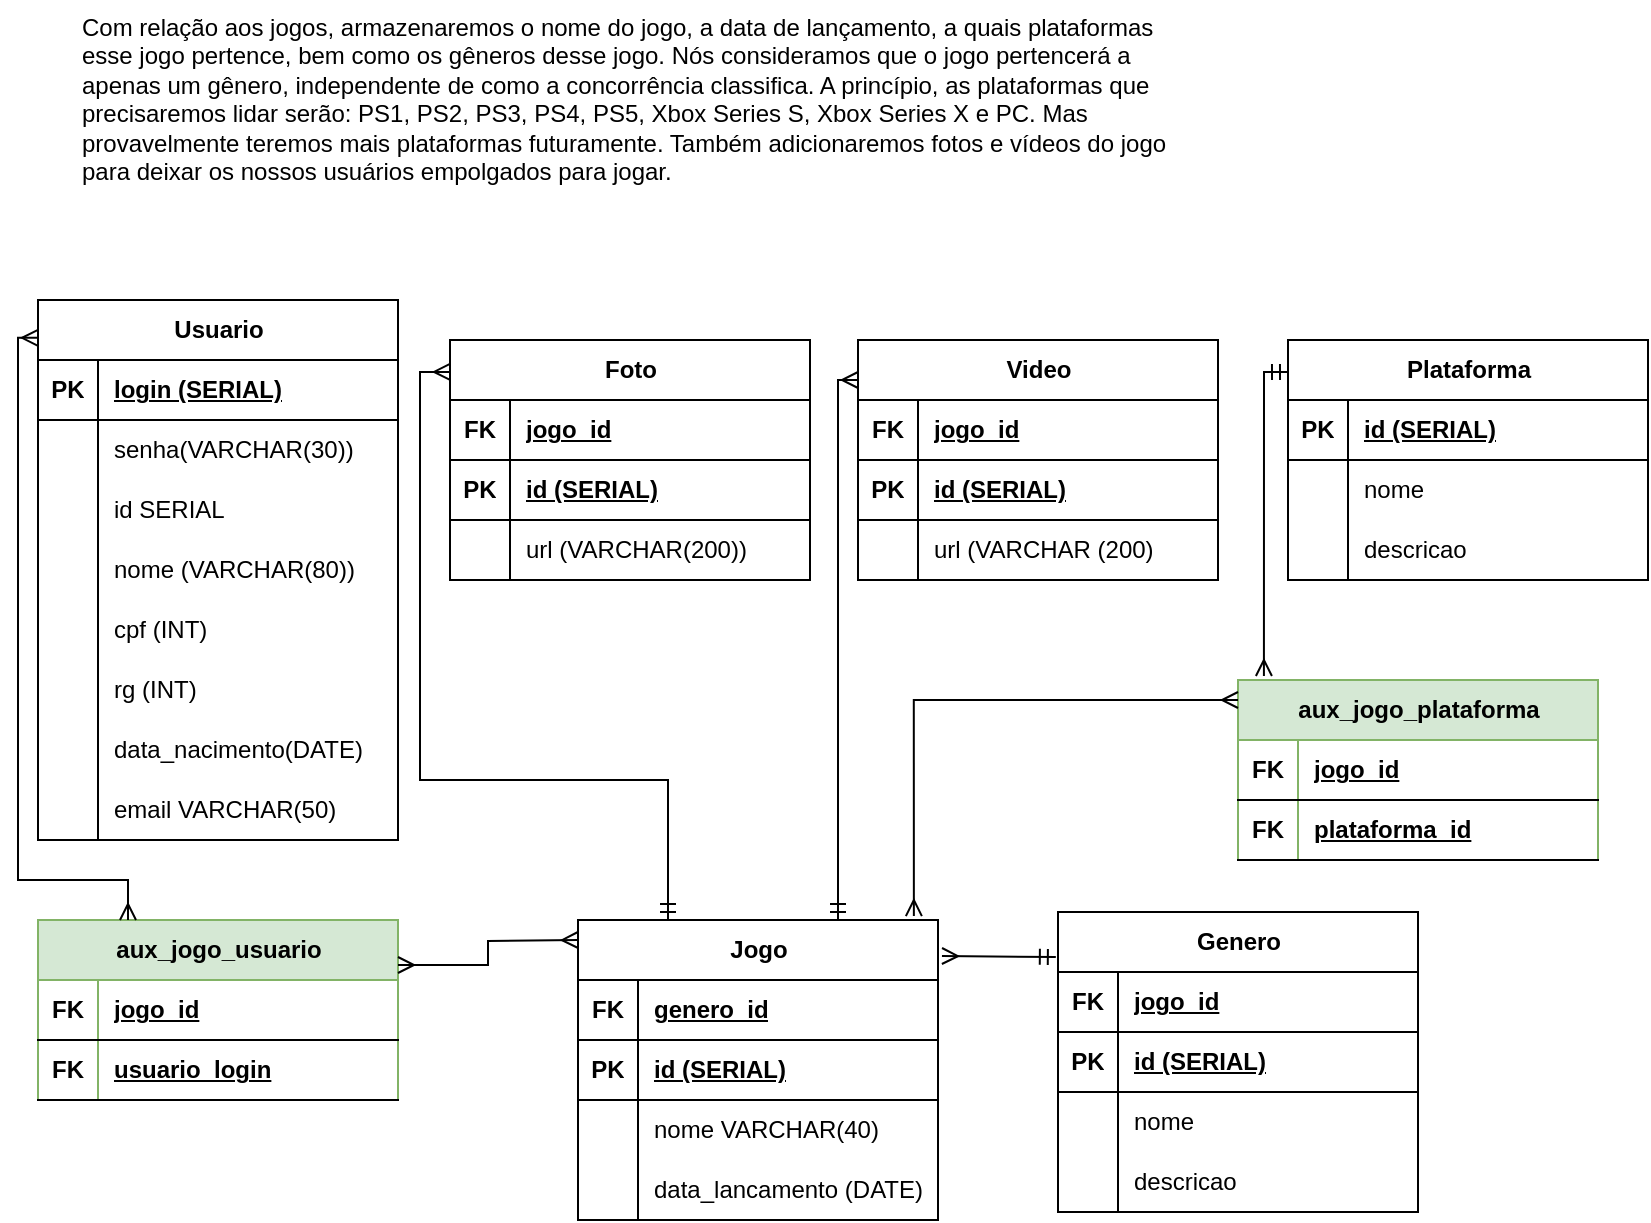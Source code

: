 <mxfile version="21.3.7" type="github">
  <diagram name="Página-1" id="5CUUD3opjcCO9jv2PS6_">
    <mxGraphModel dx="880" dy="492" grid="1" gridSize="10" guides="1" tooltips="1" connect="1" arrows="1" fold="1" page="1" pageScale="1" pageWidth="827" pageHeight="1169" math="0" shadow="0">
      <root>
        <mxCell id="0" />
        <mxCell id="1" parent="0" />
        <mxCell id="QTWqeJgQUA_3JUvdfC61-2" value="Usuario" style="shape=table;startSize=30;container=1;collapsible=1;childLayout=tableLayout;fixedRows=1;rowLines=0;fontStyle=1;align=center;resizeLast=1;html=1;strokeColor=default;fontFamily=Helvetica;fontSize=12;fontColor=default;fillColor=default;movable=1;resizable=1;rotatable=1;deletable=1;editable=1;locked=0;connectable=1;" vertex="1" parent="1">
          <mxGeometry x="20" y="150" width="180" height="270" as="geometry" />
        </mxCell>
        <mxCell id="QTWqeJgQUA_3JUvdfC61-3" value="" style="shape=tableRow;horizontal=0;startSize=0;swimlaneHead=0;swimlaneBody=0;fillColor=none;collapsible=0;dropTarget=0;points=[[0,0.5],[1,0.5]];portConstraint=eastwest;top=0;left=0;right=0;bottom=1;strokeColor=default;fontFamily=Helvetica;fontSize=12;fontColor=default;html=1;movable=1;resizable=1;rotatable=1;deletable=1;editable=1;locked=0;connectable=1;" vertex="1" parent="QTWqeJgQUA_3JUvdfC61-2">
          <mxGeometry y="30" width="180" height="30" as="geometry" />
        </mxCell>
        <mxCell id="QTWqeJgQUA_3JUvdfC61-4" value="PK" style="shape=partialRectangle;connectable=1;fillColor=none;top=0;left=0;bottom=0;right=0;fontStyle=1;overflow=hidden;whiteSpace=wrap;html=1;strokeColor=default;fontFamily=Helvetica;fontSize=12;fontColor=default;startSize=30;movable=1;resizable=1;rotatable=1;deletable=1;editable=1;locked=0;" vertex="1" parent="QTWqeJgQUA_3JUvdfC61-3">
          <mxGeometry width="30" height="30" as="geometry">
            <mxRectangle width="30" height="30" as="alternateBounds" />
          </mxGeometry>
        </mxCell>
        <mxCell id="QTWqeJgQUA_3JUvdfC61-5" value="login (SERIAL)" style="shape=partialRectangle;connectable=1;fillColor=none;top=0;left=0;bottom=0;right=0;align=left;spacingLeft=6;fontStyle=5;overflow=hidden;whiteSpace=wrap;html=1;strokeColor=default;fontFamily=Helvetica;fontSize=12;fontColor=default;startSize=30;movable=1;resizable=1;rotatable=1;deletable=1;editable=1;locked=0;" vertex="1" parent="QTWqeJgQUA_3JUvdfC61-3">
          <mxGeometry x="30" width="150" height="30" as="geometry">
            <mxRectangle width="150" height="30" as="alternateBounds" />
          </mxGeometry>
        </mxCell>
        <mxCell id="QTWqeJgQUA_3JUvdfC61-6" value="" style="shape=tableRow;horizontal=0;startSize=0;swimlaneHead=0;swimlaneBody=0;fillColor=none;collapsible=0;dropTarget=0;points=[[0,0.5],[1,0.5]];portConstraint=eastwest;top=0;left=0;right=0;bottom=0;strokeColor=default;fontFamily=Helvetica;fontSize=12;fontColor=default;html=1;movable=1;resizable=1;rotatable=1;deletable=1;editable=1;locked=0;connectable=1;" vertex="1" parent="QTWqeJgQUA_3JUvdfC61-2">
          <mxGeometry y="60" width="180" height="30" as="geometry" />
        </mxCell>
        <mxCell id="QTWqeJgQUA_3JUvdfC61-7" value="" style="shape=partialRectangle;connectable=1;fillColor=none;top=0;left=0;bottom=0;right=0;editable=1;overflow=hidden;whiteSpace=wrap;html=1;strokeColor=default;fontFamily=Helvetica;fontSize=12;fontColor=default;startSize=30;movable=1;resizable=1;rotatable=1;deletable=1;locked=0;" vertex="1" parent="QTWqeJgQUA_3JUvdfC61-6">
          <mxGeometry width="30" height="30" as="geometry">
            <mxRectangle width="30" height="30" as="alternateBounds" />
          </mxGeometry>
        </mxCell>
        <mxCell id="QTWqeJgQUA_3JUvdfC61-8" value="senha(VARCHAR(30))" style="shape=partialRectangle;connectable=1;fillColor=none;top=0;left=0;bottom=0;right=0;align=left;spacingLeft=6;overflow=hidden;whiteSpace=wrap;html=1;strokeColor=default;fontFamily=Helvetica;fontSize=12;fontColor=default;startSize=30;movable=1;resizable=1;rotatable=1;deletable=1;editable=1;locked=0;" vertex="1" parent="QTWqeJgQUA_3JUvdfC61-6">
          <mxGeometry x="30" width="150" height="30" as="geometry">
            <mxRectangle width="150" height="30" as="alternateBounds" />
          </mxGeometry>
        </mxCell>
        <mxCell id="QTWqeJgQUA_3JUvdfC61-125" style="shape=tableRow;horizontal=0;startSize=0;swimlaneHead=0;swimlaneBody=0;fillColor=none;collapsible=0;dropTarget=0;points=[[0,0.5],[1,0.5]];portConstraint=eastwest;top=0;left=0;right=0;bottom=0;strokeColor=default;fontFamily=Helvetica;fontSize=12;fontColor=default;html=1;movable=1;resizable=1;rotatable=1;deletable=1;editable=1;locked=0;connectable=1;" vertex="1" parent="QTWqeJgQUA_3JUvdfC61-2">
          <mxGeometry y="90" width="180" height="30" as="geometry" />
        </mxCell>
        <mxCell id="QTWqeJgQUA_3JUvdfC61-126" style="shape=partialRectangle;connectable=1;fillColor=none;top=0;left=0;bottom=0;right=0;editable=1;overflow=hidden;whiteSpace=wrap;html=1;strokeColor=default;fontFamily=Helvetica;fontSize=12;fontColor=default;startSize=30;movable=1;resizable=1;rotatable=1;deletable=1;locked=0;" vertex="1" parent="QTWqeJgQUA_3JUvdfC61-125">
          <mxGeometry width="30" height="30" as="geometry">
            <mxRectangle width="30" height="30" as="alternateBounds" />
          </mxGeometry>
        </mxCell>
        <mxCell id="QTWqeJgQUA_3JUvdfC61-127" value="id SERIAL" style="shape=partialRectangle;connectable=1;fillColor=none;top=0;left=0;bottom=0;right=0;align=left;spacingLeft=6;overflow=hidden;whiteSpace=wrap;html=1;strokeColor=default;fontFamily=Helvetica;fontSize=12;fontColor=default;startSize=30;movable=1;resizable=1;rotatable=1;deletable=1;editable=1;locked=0;" vertex="1" parent="QTWqeJgQUA_3JUvdfC61-125">
          <mxGeometry x="30" width="150" height="30" as="geometry">
            <mxRectangle width="150" height="30" as="alternateBounds" />
          </mxGeometry>
        </mxCell>
        <mxCell id="QTWqeJgQUA_3JUvdfC61-9" value="" style="shape=tableRow;horizontal=0;startSize=0;swimlaneHead=0;swimlaneBody=0;fillColor=none;collapsible=0;dropTarget=0;points=[[0,0.5],[1,0.5]];portConstraint=eastwest;top=0;left=0;right=0;bottom=0;strokeColor=default;fontFamily=Helvetica;fontSize=12;fontColor=default;html=1;movable=1;resizable=1;rotatable=1;deletable=1;editable=1;locked=0;connectable=1;" vertex="1" parent="QTWqeJgQUA_3JUvdfC61-2">
          <mxGeometry y="120" width="180" height="30" as="geometry" />
        </mxCell>
        <mxCell id="QTWqeJgQUA_3JUvdfC61-10" value="" style="shape=partialRectangle;connectable=1;fillColor=none;top=0;left=0;bottom=0;right=0;editable=1;overflow=hidden;whiteSpace=wrap;html=1;strokeColor=default;fontFamily=Helvetica;fontSize=12;fontColor=default;startSize=30;movable=1;resizable=1;rotatable=1;deletable=1;locked=0;" vertex="1" parent="QTWqeJgQUA_3JUvdfC61-9">
          <mxGeometry width="30" height="30" as="geometry">
            <mxRectangle width="30" height="30" as="alternateBounds" />
          </mxGeometry>
        </mxCell>
        <mxCell id="QTWqeJgQUA_3JUvdfC61-11" value="nome (VARCHAR(80))" style="shape=partialRectangle;connectable=1;fillColor=none;top=0;left=0;bottom=0;right=0;align=left;spacingLeft=6;overflow=hidden;whiteSpace=wrap;html=1;strokeColor=default;fontFamily=Helvetica;fontSize=12;fontColor=default;startSize=30;movable=1;resizable=1;rotatable=1;deletable=1;editable=1;locked=0;" vertex="1" parent="QTWqeJgQUA_3JUvdfC61-9">
          <mxGeometry x="30" width="150" height="30" as="geometry">
            <mxRectangle width="150" height="30" as="alternateBounds" />
          </mxGeometry>
        </mxCell>
        <mxCell id="QTWqeJgQUA_3JUvdfC61-12" value="" style="shape=tableRow;horizontal=0;startSize=0;swimlaneHead=0;swimlaneBody=0;fillColor=none;collapsible=0;dropTarget=0;points=[[0,0.5],[1,0.5]];portConstraint=eastwest;top=0;left=0;right=0;bottom=0;strokeColor=default;fontFamily=Helvetica;fontSize=12;fontColor=default;html=1;movable=1;resizable=1;rotatable=1;deletable=1;editable=1;locked=0;connectable=1;" vertex="1" parent="QTWqeJgQUA_3JUvdfC61-2">
          <mxGeometry y="150" width="180" height="30" as="geometry" />
        </mxCell>
        <mxCell id="QTWqeJgQUA_3JUvdfC61-13" value="" style="shape=partialRectangle;connectable=1;fillColor=none;top=0;left=0;bottom=0;right=0;editable=1;overflow=hidden;whiteSpace=wrap;html=1;strokeColor=default;fontFamily=Helvetica;fontSize=12;fontColor=default;startSize=30;movable=1;resizable=1;rotatable=1;deletable=1;locked=0;" vertex="1" parent="QTWqeJgQUA_3JUvdfC61-12">
          <mxGeometry width="30" height="30" as="geometry">
            <mxRectangle width="30" height="30" as="alternateBounds" />
          </mxGeometry>
        </mxCell>
        <mxCell id="QTWqeJgQUA_3JUvdfC61-14" value="cpf (INT)" style="shape=partialRectangle;connectable=1;fillColor=none;top=0;left=0;bottom=0;right=0;align=left;spacingLeft=6;overflow=hidden;whiteSpace=wrap;html=1;strokeColor=default;fontFamily=Helvetica;fontSize=12;fontColor=default;startSize=30;movable=1;resizable=1;rotatable=1;deletable=1;editable=1;locked=0;" vertex="1" parent="QTWqeJgQUA_3JUvdfC61-12">
          <mxGeometry x="30" width="150" height="30" as="geometry">
            <mxRectangle width="150" height="30" as="alternateBounds" />
          </mxGeometry>
        </mxCell>
        <mxCell id="QTWqeJgQUA_3JUvdfC61-15" style="shape=tableRow;horizontal=0;startSize=0;swimlaneHead=0;swimlaneBody=0;fillColor=none;collapsible=0;dropTarget=0;points=[[0,0.5],[1,0.5]];portConstraint=eastwest;top=0;left=0;right=0;bottom=0;strokeColor=default;fontFamily=Helvetica;fontSize=12;fontColor=default;html=1;movable=1;resizable=1;rotatable=1;deletable=1;editable=1;locked=0;connectable=1;" vertex="1" parent="QTWqeJgQUA_3JUvdfC61-2">
          <mxGeometry y="180" width="180" height="30" as="geometry" />
        </mxCell>
        <mxCell id="QTWqeJgQUA_3JUvdfC61-16" style="shape=partialRectangle;connectable=1;fillColor=none;top=0;left=0;bottom=0;right=0;editable=1;overflow=hidden;whiteSpace=wrap;html=1;strokeColor=default;fontFamily=Helvetica;fontSize=12;fontColor=default;startSize=30;movable=1;resizable=1;rotatable=1;deletable=1;locked=0;" vertex="1" parent="QTWqeJgQUA_3JUvdfC61-15">
          <mxGeometry width="30" height="30" as="geometry">
            <mxRectangle width="30" height="30" as="alternateBounds" />
          </mxGeometry>
        </mxCell>
        <mxCell id="QTWqeJgQUA_3JUvdfC61-17" value="rg (INT)" style="shape=partialRectangle;connectable=1;fillColor=none;top=0;left=0;bottom=0;right=0;align=left;spacingLeft=6;overflow=hidden;whiteSpace=wrap;html=1;strokeColor=default;fontFamily=Helvetica;fontSize=12;fontColor=default;startSize=30;movable=1;resizable=1;rotatable=1;deletable=1;editable=1;locked=0;" vertex="1" parent="QTWqeJgQUA_3JUvdfC61-15">
          <mxGeometry x="30" width="150" height="30" as="geometry">
            <mxRectangle width="150" height="30" as="alternateBounds" />
          </mxGeometry>
        </mxCell>
        <mxCell id="QTWqeJgQUA_3JUvdfC61-19" style="shape=tableRow;horizontal=0;startSize=0;swimlaneHead=0;swimlaneBody=0;fillColor=none;collapsible=0;dropTarget=0;points=[[0,0.5],[1,0.5]];portConstraint=eastwest;top=0;left=0;right=0;bottom=0;strokeColor=default;fontFamily=Helvetica;fontSize=12;fontColor=default;html=1;movable=1;resizable=1;rotatable=1;deletable=1;editable=1;locked=0;connectable=1;" vertex="1" parent="QTWqeJgQUA_3JUvdfC61-2">
          <mxGeometry y="210" width="180" height="30" as="geometry" />
        </mxCell>
        <mxCell id="QTWqeJgQUA_3JUvdfC61-20" style="shape=partialRectangle;connectable=1;fillColor=none;top=0;left=0;bottom=0;right=0;editable=1;overflow=hidden;whiteSpace=wrap;html=1;strokeColor=default;fontFamily=Helvetica;fontSize=12;fontColor=default;startSize=30;movable=1;resizable=1;rotatable=1;deletable=1;locked=0;" vertex="1" parent="QTWqeJgQUA_3JUvdfC61-19">
          <mxGeometry width="30" height="30" as="geometry">
            <mxRectangle width="30" height="30" as="alternateBounds" />
          </mxGeometry>
        </mxCell>
        <mxCell id="QTWqeJgQUA_3JUvdfC61-21" value="data_nacimento(DATE)" style="shape=partialRectangle;connectable=1;fillColor=none;top=0;left=0;bottom=0;right=0;align=left;spacingLeft=6;overflow=hidden;whiteSpace=wrap;html=1;strokeColor=default;fontFamily=Helvetica;fontSize=12;fontColor=default;startSize=30;movable=1;resizable=1;rotatable=1;deletable=1;editable=1;locked=0;" vertex="1" parent="QTWqeJgQUA_3JUvdfC61-19">
          <mxGeometry x="30" width="150" height="30" as="geometry">
            <mxRectangle width="150" height="30" as="alternateBounds" />
          </mxGeometry>
        </mxCell>
        <mxCell id="QTWqeJgQUA_3JUvdfC61-128" style="shape=tableRow;horizontal=0;startSize=0;swimlaneHead=0;swimlaneBody=0;fillColor=none;collapsible=0;dropTarget=0;points=[[0,0.5],[1,0.5]];portConstraint=eastwest;top=0;left=0;right=0;bottom=0;strokeColor=default;fontFamily=Helvetica;fontSize=12;fontColor=default;html=1;movable=1;resizable=1;rotatable=1;deletable=1;editable=1;locked=0;connectable=1;" vertex="1" parent="QTWqeJgQUA_3JUvdfC61-2">
          <mxGeometry y="240" width="180" height="30" as="geometry" />
        </mxCell>
        <mxCell id="QTWqeJgQUA_3JUvdfC61-129" style="shape=partialRectangle;connectable=1;fillColor=none;top=0;left=0;bottom=0;right=0;editable=1;overflow=hidden;whiteSpace=wrap;html=1;strokeColor=default;fontFamily=Helvetica;fontSize=12;fontColor=default;startSize=30;movable=1;resizable=1;rotatable=1;deletable=1;locked=0;" vertex="1" parent="QTWqeJgQUA_3JUvdfC61-128">
          <mxGeometry width="30" height="30" as="geometry">
            <mxRectangle width="30" height="30" as="alternateBounds" />
          </mxGeometry>
        </mxCell>
        <mxCell id="QTWqeJgQUA_3JUvdfC61-130" value="email VARCHAR(50)" style="shape=partialRectangle;connectable=1;fillColor=none;top=0;left=0;bottom=0;right=0;align=left;spacingLeft=6;overflow=hidden;whiteSpace=wrap;html=1;strokeColor=default;fontFamily=Helvetica;fontSize=12;fontColor=default;startSize=30;movable=1;resizable=1;rotatable=1;deletable=1;editable=1;locked=0;" vertex="1" parent="QTWqeJgQUA_3JUvdfC61-128">
          <mxGeometry x="30" width="150" height="30" as="geometry">
            <mxRectangle width="150" height="30" as="alternateBounds" />
          </mxGeometry>
        </mxCell>
        <mxCell id="QTWqeJgQUA_3JUvdfC61-22" value="Com relação aos jogos, armazenaremos o nome do jogo, a data de lançamento, a quais plataformas esse jogo pertence, bem como os gêneros desse jogo. Nós consideramos que o jogo pertencerá a apenas um gênero, independente de como a concorrência classifica.&amp;#xa;&amp;#xa;A princípio, as plataformas que precisaremos lidar serão: PS1, PS2, PS3, PS4, PS5, Xbox Series S, Xbox Series X e PC. Mas provavelmente teremos mais plataformas futuramente.&amp;#xa;&amp;#xa;Também adicionaremos fotos e vídeos do jogo para deixar os nossos usuários empolgados para jogar." style="text;whiteSpace=wrap;html=1;" vertex="1" parent="1">
          <mxGeometry x="40" width="560" height="110" as="geometry" />
        </mxCell>
        <mxCell id="QTWqeJgQUA_3JUvdfC61-23" value="Jogo" style="shape=table;startSize=30;container=1;collapsible=1;childLayout=tableLayout;fixedRows=1;rowLines=0;fontStyle=1;align=center;resizeLast=1;html=1;strokeColor=default;fontFamily=Helvetica;fontSize=12;fontColor=default;fillColor=default;" vertex="1" parent="1">
          <mxGeometry x="290" y="460" width="180" height="150" as="geometry" />
        </mxCell>
        <mxCell id="QTWqeJgQUA_3JUvdfC61-101" style="shape=tableRow;horizontal=0;startSize=0;swimlaneHead=0;swimlaneBody=0;fillColor=none;collapsible=0;dropTarget=0;points=[[0,0.5],[1,0.5]];portConstraint=eastwest;top=0;left=0;right=0;bottom=1;strokeColor=default;fontFamily=Helvetica;fontSize=12;fontColor=default;html=1;" vertex="1" parent="QTWqeJgQUA_3JUvdfC61-23">
          <mxGeometry y="30" width="180" height="30" as="geometry" />
        </mxCell>
        <mxCell id="QTWqeJgQUA_3JUvdfC61-102" value="FK" style="shape=partialRectangle;connectable=0;fillColor=none;top=0;left=0;bottom=0;right=0;fontStyle=1;overflow=hidden;whiteSpace=wrap;html=1;strokeColor=default;fontFamily=Helvetica;fontSize=12;fontColor=default;startSize=30;" vertex="1" parent="QTWqeJgQUA_3JUvdfC61-101">
          <mxGeometry width="30" height="30" as="geometry">
            <mxRectangle width="30" height="30" as="alternateBounds" />
          </mxGeometry>
        </mxCell>
        <mxCell id="QTWqeJgQUA_3JUvdfC61-103" value="genero_id" style="shape=partialRectangle;connectable=0;fillColor=none;top=0;left=0;bottom=0;right=0;align=left;spacingLeft=6;fontStyle=5;overflow=hidden;whiteSpace=wrap;html=1;strokeColor=default;fontFamily=Helvetica;fontSize=12;fontColor=default;startSize=30;" vertex="1" parent="QTWqeJgQUA_3JUvdfC61-101">
          <mxGeometry x="30" width="150" height="30" as="geometry">
            <mxRectangle width="150" height="30" as="alternateBounds" />
          </mxGeometry>
        </mxCell>
        <mxCell id="QTWqeJgQUA_3JUvdfC61-24" value="" style="shape=tableRow;horizontal=0;startSize=0;swimlaneHead=0;swimlaneBody=0;fillColor=none;collapsible=0;dropTarget=0;points=[[0,0.5],[1,0.5]];portConstraint=eastwest;top=0;left=0;right=0;bottom=1;strokeColor=default;fontFamily=Helvetica;fontSize=12;fontColor=default;html=1;" vertex="1" parent="QTWqeJgQUA_3JUvdfC61-23">
          <mxGeometry y="60" width="180" height="30" as="geometry" />
        </mxCell>
        <mxCell id="QTWqeJgQUA_3JUvdfC61-25" value="PK" style="shape=partialRectangle;connectable=0;fillColor=none;top=0;left=0;bottom=0;right=0;fontStyle=1;overflow=hidden;whiteSpace=wrap;html=1;strokeColor=default;fontFamily=Helvetica;fontSize=12;fontColor=default;startSize=30;" vertex="1" parent="QTWqeJgQUA_3JUvdfC61-24">
          <mxGeometry width="30" height="30" as="geometry">
            <mxRectangle width="30" height="30" as="alternateBounds" />
          </mxGeometry>
        </mxCell>
        <mxCell id="QTWqeJgQUA_3JUvdfC61-26" value="id (SERIAL)" style="shape=partialRectangle;connectable=0;fillColor=none;top=0;left=0;bottom=0;right=0;align=left;spacingLeft=6;fontStyle=5;overflow=hidden;whiteSpace=wrap;html=1;strokeColor=default;fontFamily=Helvetica;fontSize=12;fontColor=default;startSize=30;" vertex="1" parent="QTWqeJgQUA_3JUvdfC61-24">
          <mxGeometry x="30" width="150" height="30" as="geometry">
            <mxRectangle width="150" height="30" as="alternateBounds" />
          </mxGeometry>
        </mxCell>
        <mxCell id="QTWqeJgQUA_3JUvdfC61-27" value="" style="shape=tableRow;horizontal=0;startSize=0;swimlaneHead=0;swimlaneBody=0;fillColor=none;collapsible=0;dropTarget=0;points=[[0,0.5],[1,0.5]];portConstraint=eastwest;top=0;left=0;right=0;bottom=0;strokeColor=default;fontFamily=Helvetica;fontSize=12;fontColor=default;html=1;" vertex="1" parent="QTWqeJgQUA_3JUvdfC61-23">
          <mxGeometry y="90" width="180" height="30" as="geometry" />
        </mxCell>
        <mxCell id="QTWqeJgQUA_3JUvdfC61-28" value="" style="shape=partialRectangle;connectable=0;fillColor=none;top=0;left=0;bottom=0;right=0;editable=1;overflow=hidden;whiteSpace=wrap;html=1;strokeColor=default;fontFamily=Helvetica;fontSize=12;fontColor=default;startSize=30;" vertex="1" parent="QTWqeJgQUA_3JUvdfC61-27">
          <mxGeometry width="30" height="30" as="geometry">
            <mxRectangle width="30" height="30" as="alternateBounds" />
          </mxGeometry>
        </mxCell>
        <mxCell id="QTWqeJgQUA_3JUvdfC61-29" value="nome VARCHAR(40)" style="shape=partialRectangle;connectable=0;fillColor=none;top=0;left=0;bottom=0;right=0;align=left;spacingLeft=6;overflow=hidden;whiteSpace=wrap;html=1;strokeColor=default;fontFamily=Helvetica;fontSize=12;fontColor=default;startSize=30;" vertex="1" parent="QTWqeJgQUA_3JUvdfC61-27">
          <mxGeometry x="30" width="150" height="30" as="geometry">
            <mxRectangle width="150" height="30" as="alternateBounds" />
          </mxGeometry>
        </mxCell>
        <mxCell id="QTWqeJgQUA_3JUvdfC61-30" value="" style="shape=tableRow;horizontal=0;startSize=0;swimlaneHead=0;swimlaneBody=0;fillColor=none;collapsible=0;dropTarget=0;points=[[0,0.5],[1,0.5]];portConstraint=eastwest;top=0;left=0;right=0;bottom=0;strokeColor=default;fontFamily=Helvetica;fontSize=12;fontColor=default;html=1;" vertex="1" parent="QTWqeJgQUA_3JUvdfC61-23">
          <mxGeometry y="120" width="180" height="30" as="geometry" />
        </mxCell>
        <mxCell id="QTWqeJgQUA_3JUvdfC61-31" value="" style="shape=partialRectangle;connectable=0;fillColor=none;top=0;left=0;bottom=0;right=0;editable=1;overflow=hidden;whiteSpace=wrap;html=1;strokeColor=default;fontFamily=Helvetica;fontSize=12;fontColor=default;startSize=30;" vertex="1" parent="QTWqeJgQUA_3JUvdfC61-30">
          <mxGeometry width="30" height="30" as="geometry">
            <mxRectangle width="30" height="30" as="alternateBounds" />
          </mxGeometry>
        </mxCell>
        <mxCell id="QTWqeJgQUA_3JUvdfC61-32" value="data_lancamento (DATE)" style="shape=partialRectangle;connectable=0;fillColor=none;top=0;left=0;bottom=0;right=0;align=left;spacingLeft=6;overflow=hidden;whiteSpace=wrap;html=1;strokeColor=default;fontFamily=Helvetica;fontSize=12;fontColor=default;startSize=30;" vertex="1" parent="QTWqeJgQUA_3JUvdfC61-30">
          <mxGeometry x="30" width="150" height="30" as="geometry">
            <mxRectangle width="150" height="30" as="alternateBounds" />
          </mxGeometry>
        </mxCell>
        <mxCell id="QTWqeJgQUA_3JUvdfC61-40" value="Plataforma" style="shape=table;startSize=30;container=1;collapsible=1;childLayout=tableLayout;fixedRows=1;rowLines=0;fontStyle=1;align=center;resizeLast=1;html=1;strokeColor=default;fontFamily=Helvetica;fontSize=12;fontColor=default;fillColor=default;" vertex="1" parent="1">
          <mxGeometry x="645" y="170" width="180" height="120" as="geometry" />
        </mxCell>
        <mxCell id="QTWqeJgQUA_3JUvdfC61-41" value="" style="shape=tableRow;horizontal=0;startSize=0;swimlaneHead=0;swimlaneBody=0;fillColor=none;collapsible=0;dropTarget=0;points=[[0,0.5],[1,0.5]];portConstraint=eastwest;top=0;left=0;right=0;bottom=1;strokeColor=default;fontFamily=Helvetica;fontSize=12;fontColor=default;html=1;" vertex="1" parent="QTWqeJgQUA_3JUvdfC61-40">
          <mxGeometry y="30" width="180" height="30" as="geometry" />
        </mxCell>
        <mxCell id="QTWqeJgQUA_3JUvdfC61-42" value="PK" style="shape=partialRectangle;connectable=0;fillColor=none;top=0;left=0;bottom=0;right=0;fontStyle=1;overflow=hidden;whiteSpace=wrap;html=1;strokeColor=default;fontFamily=Helvetica;fontSize=12;fontColor=default;startSize=30;" vertex="1" parent="QTWqeJgQUA_3JUvdfC61-41">
          <mxGeometry width="30" height="30" as="geometry">
            <mxRectangle width="30" height="30" as="alternateBounds" />
          </mxGeometry>
        </mxCell>
        <mxCell id="QTWqeJgQUA_3JUvdfC61-43" value="id (SERIAL)" style="shape=partialRectangle;connectable=0;fillColor=none;top=0;left=0;bottom=0;right=0;align=left;spacingLeft=6;fontStyle=5;overflow=hidden;whiteSpace=wrap;html=1;strokeColor=default;fontFamily=Helvetica;fontSize=12;fontColor=default;startSize=30;" vertex="1" parent="QTWqeJgQUA_3JUvdfC61-41">
          <mxGeometry x="30" width="150" height="30" as="geometry">
            <mxRectangle width="150" height="30" as="alternateBounds" />
          </mxGeometry>
        </mxCell>
        <mxCell id="QTWqeJgQUA_3JUvdfC61-44" value="" style="shape=tableRow;horizontal=0;startSize=0;swimlaneHead=0;swimlaneBody=0;fillColor=none;collapsible=0;dropTarget=0;points=[[0,0.5],[1,0.5]];portConstraint=eastwest;top=0;left=0;right=0;bottom=0;strokeColor=default;fontFamily=Helvetica;fontSize=12;fontColor=default;html=1;" vertex="1" parent="QTWqeJgQUA_3JUvdfC61-40">
          <mxGeometry y="60" width="180" height="30" as="geometry" />
        </mxCell>
        <mxCell id="QTWqeJgQUA_3JUvdfC61-45" value="" style="shape=partialRectangle;connectable=0;fillColor=none;top=0;left=0;bottom=0;right=0;editable=1;overflow=hidden;whiteSpace=wrap;html=1;strokeColor=default;fontFamily=Helvetica;fontSize=12;fontColor=default;startSize=30;" vertex="1" parent="QTWqeJgQUA_3JUvdfC61-44">
          <mxGeometry width="30" height="30" as="geometry">
            <mxRectangle width="30" height="30" as="alternateBounds" />
          </mxGeometry>
        </mxCell>
        <mxCell id="QTWqeJgQUA_3JUvdfC61-46" value="nome" style="shape=partialRectangle;connectable=0;fillColor=none;top=0;left=0;bottom=0;right=0;align=left;spacingLeft=6;overflow=hidden;whiteSpace=wrap;html=1;strokeColor=default;fontFamily=Helvetica;fontSize=12;fontColor=default;startSize=30;" vertex="1" parent="QTWqeJgQUA_3JUvdfC61-44">
          <mxGeometry x="30" width="150" height="30" as="geometry">
            <mxRectangle width="150" height="30" as="alternateBounds" />
          </mxGeometry>
        </mxCell>
        <mxCell id="QTWqeJgQUA_3JUvdfC61-47" value="" style="shape=tableRow;horizontal=0;startSize=0;swimlaneHead=0;swimlaneBody=0;fillColor=none;collapsible=0;dropTarget=0;points=[[0,0.5],[1,0.5]];portConstraint=eastwest;top=0;left=0;right=0;bottom=0;strokeColor=default;fontFamily=Helvetica;fontSize=12;fontColor=default;html=1;" vertex="1" parent="QTWqeJgQUA_3JUvdfC61-40">
          <mxGeometry y="90" width="180" height="30" as="geometry" />
        </mxCell>
        <mxCell id="QTWqeJgQUA_3JUvdfC61-48" value="" style="shape=partialRectangle;connectable=0;fillColor=none;top=0;left=0;bottom=0;right=0;editable=1;overflow=hidden;whiteSpace=wrap;html=1;strokeColor=default;fontFamily=Helvetica;fontSize=12;fontColor=default;startSize=30;" vertex="1" parent="QTWqeJgQUA_3JUvdfC61-47">
          <mxGeometry width="30" height="30" as="geometry">
            <mxRectangle width="30" height="30" as="alternateBounds" />
          </mxGeometry>
        </mxCell>
        <mxCell id="QTWqeJgQUA_3JUvdfC61-49" value="descricao" style="shape=partialRectangle;connectable=0;fillColor=none;top=0;left=0;bottom=0;right=0;align=left;spacingLeft=6;overflow=hidden;whiteSpace=wrap;html=1;strokeColor=default;fontFamily=Helvetica;fontSize=12;fontColor=default;startSize=30;" vertex="1" parent="QTWqeJgQUA_3JUvdfC61-47">
          <mxGeometry x="30" width="150" height="30" as="geometry">
            <mxRectangle width="150" height="30" as="alternateBounds" />
          </mxGeometry>
        </mxCell>
        <mxCell id="QTWqeJgQUA_3JUvdfC61-57" value="Genero" style="shape=table;startSize=30;container=1;collapsible=1;childLayout=tableLayout;fixedRows=1;rowLines=0;fontStyle=1;align=center;resizeLast=1;html=1;strokeColor=default;fontFamily=Helvetica;fontSize=12;fontColor=default;fillColor=default;" vertex="1" parent="1">
          <mxGeometry x="530" y="456" width="180" height="150" as="geometry" />
        </mxCell>
        <mxCell id="QTWqeJgQUA_3JUvdfC61-163" style="shape=tableRow;horizontal=0;startSize=0;swimlaneHead=0;swimlaneBody=0;fillColor=none;collapsible=0;dropTarget=0;points=[[0,0.5],[1,0.5]];portConstraint=eastwest;top=0;left=0;right=0;bottom=1;strokeColor=default;fontFamily=Helvetica;fontSize=12;fontColor=default;html=1;" vertex="1" parent="QTWqeJgQUA_3JUvdfC61-57">
          <mxGeometry y="30" width="180" height="30" as="geometry" />
        </mxCell>
        <mxCell id="QTWqeJgQUA_3JUvdfC61-164" value="FK" style="shape=partialRectangle;connectable=0;fillColor=none;top=0;left=0;bottom=0;right=0;fontStyle=1;overflow=hidden;whiteSpace=wrap;html=1;strokeColor=default;fontFamily=Helvetica;fontSize=12;fontColor=default;startSize=30;" vertex="1" parent="QTWqeJgQUA_3JUvdfC61-163">
          <mxGeometry width="30" height="30" as="geometry">
            <mxRectangle width="30" height="30" as="alternateBounds" />
          </mxGeometry>
        </mxCell>
        <mxCell id="QTWqeJgQUA_3JUvdfC61-165" value="jogo_id" style="shape=partialRectangle;connectable=0;fillColor=none;top=0;left=0;bottom=0;right=0;align=left;spacingLeft=6;fontStyle=5;overflow=hidden;whiteSpace=wrap;html=1;strokeColor=default;fontFamily=Helvetica;fontSize=12;fontColor=default;startSize=30;" vertex="1" parent="QTWqeJgQUA_3JUvdfC61-163">
          <mxGeometry x="30" width="150" height="30" as="geometry">
            <mxRectangle width="150" height="30" as="alternateBounds" />
          </mxGeometry>
        </mxCell>
        <mxCell id="QTWqeJgQUA_3JUvdfC61-58" value="" style="shape=tableRow;horizontal=0;startSize=0;swimlaneHead=0;swimlaneBody=0;fillColor=none;collapsible=0;dropTarget=0;points=[[0,0.5],[1,0.5]];portConstraint=eastwest;top=0;left=0;right=0;bottom=1;strokeColor=default;fontFamily=Helvetica;fontSize=12;fontColor=default;html=1;" vertex="1" parent="QTWqeJgQUA_3JUvdfC61-57">
          <mxGeometry y="60" width="180" height="30" as="geometry" />
        </mxCell>
        <mxCell id="QTWqeJgQUA_3JUvdfC61-59" value="PK" style="shape=partialRectangle;connectable=0;fillColor=none;top=0;left=0;bottom=0;right=0;fontStyle=1;overflow=hidden;whiteSpace=wrap;html=1;strokeColor=default;fontFamily=Helvetica;fontSize=12;fontColor=default;startSize=30;" vertex="1" parent="QTWqeJgQUA_3JUvdfC61-58">
          <mxGeometry width="30" height="30" as="geometry">
            <mxRectangle width="30" height="30" as="alternateBounds" />
          </mxGeometry>
        </mxCell>
        <mxCell id="QTWqeJgQUA_3JUvdfC61-60" value="id (SERIAL)" style="shape=partialRectangle;connectable=0;fillColor=none;top=0;left=0;bottom=0;right=0;align=left;spacingLeft=6;fontStyle=5;overflow=hidden;whiteSpace=wrap;html=1;strokeColor=default;fontFamily=Helvetica;fontSize=12;fontColor=default;startSize=30;" vertex="1" parent="QTWqeJgQUA_3JUvdfC61-58">
          <mxGeometry x="30" width="150" height="30" as="geometry">
            <mxRectangle width="150" height="30" as="alternateBounds" />
          </mxGeometry>
        </mxCell>
        <mxCell id="QTWqeJgQUA_3JUvdfC61-61" value="" style="shape=tableRow;horizontal=0;startSize=0;swimlaneHead=0;swimlaneBody=0;fillColor=none;collapsible=0;dropTarget=0;points=[[0,0.5],[1,0.5]];portConstraint=eastwest;top=0;left=0;right=0;bottom=0;strokeColor=default;fontFamily=Helvetica;fontSize=12;fontColor=default;html=1;" vertex="1" parent="QTWqeJgQUA_3JUvdfC61-57">
          <mxGeometry y="90" width="180" height="30" as="geometry" />
        </mxCell>
        <mxCell id="QTWqeJgQUA_3JUvdfC61-62" value="" style="shape=partialRectangle;connectable=0;fillColor=none;top=0;left=0;bottom=0;right=0;editable=1;overflow=hidden;whiteSpace=wrap;html=1;strokeColor=default;fontFamily=Helvetica;fontSize=12;fontColor=default;startSize=30;" vertex="1" parent="QTWqeJgQUA_3JUvdfC61-61">
          <mxGeometry width="30" height="30" as="geometry">
            <mxRectangle width="30" height="30" as="alternateBounds" />
          </mxGeometry>
        </mxCell>
        <mxCell id="QTWqeJgQUA_3JUvdfC61-63" value="nome" style="shape=partialRectangle;connectable=0;fillColor=none;top=0;left=0;bottom=0;right=0;align=left;spacingLeft=6;overflow=hidden;whiteSpace=wrap;html=1;strokeColor=default;fontFamily=Helvetica;fontSize=12;fontColor=default;startSize=30;" vertex="1" parent="QTWqeJgQUA_3JUvdfC61-61">
          <mxGeometry x="30" width="150" height="30" as="geometry">
            <mxRectangle width="150" height="30" as="alternateBounds" />
          </mxGeometry>
        </mxCell>
        <mxCell id="QTWqeJgQUA_3JUvdfC61-64" value="" style="shape=tableRow;horizontal=0;startSize=0;swimlaneHead=0;swimlaneBody=0;fillColor=none;collapsible=0;dropTarget=0;points=[[0,0.5],[1,0.5]];portConstraint=eastwest;top=0;left=0;right=0;bottom=0;strokeColor=default;fontFamily=Helvetica;fontSize=12;fontColor=default;html=1;" vertex="1" parent="QTWqeJgQUA_3JUvdfC61-57">
          <mxGeometry y="120" width="180" height="30" as="geometry" />
        </mxCell>
        <mxCell id="QTWqeJgQUA_3JUvdfC61-65" value="" style="shape=partialRectangle;connectable=0;fillColor=none;top=0;left=0;bottom=0;right=0;editable=1;overflow=hidden;whiteSpace=wrap;html=1;strokeColor=default;fontFamily=Helvetica;fontSize=12;fontColor=default;startSize=30;" vertex="1" parent="QTWqeJgQUA_3JUvdfC61-64">
          <mxGeometry width="30" height="30" as="geometry">
            <mxRectangle width="30" height="30" as="alternateBounds" />
          </mxGeometry>
        </mxCell>
        <mxCell id="QTWqeJgQUA_3JUvdfC61-66" value="descricao" style="shape=partialRectangle;connectable=0;fillColor=none;top=0;left=0;bottom=0;right=0;align=left;spacingLeft=6;overflow=hidden;whiteSpace=wrap;html=1;strokeColor=default;fontFamily=Helvetica;fontSize=12;fontColor=default;startSize=30;" vertex="1" parent="QTWqeJgQUA_3JUvdfC61-64">
          <mxGeometry x="30" width="150" height="30" as="geometry">
            <mxRectangle width="150" height="30" as="alternateBounds" />
          </mxGeometry>
        </mxCell>
        <mxCell id="QTWqeJgQUA_3JUvdfC61-74" value="Foto" style="shape=table;startSize=30;container=1;collapsible=1;childLayout=tableLayout;fixedRows=1;rowLines=0;fontStyle=1;align=center;resizeLast=1;html=1;strokeColor=default;fontFamily=Helvetica;fontSize=12;fontColor=default;fillColor=default;" vertex="1" parent="1">
          <mxGeometry x="226" y="170" width="180" height="120" as="geometry" />
        </mxCell>
        <mxCell id="QTWqeJgQUA_3JUvdfC61-131" style="shape=tableRow;horizontal=0;startSize=0;swimlaneHead=0;swimlaneBody=0;fillColor=none;collapsible=0;dropTarget=0;points=[[0,0.5],[1,0.5]];portConstraint=eastwest;top=0;left=0;right=0;bottom=1;strokeColor=default;fontFamily=Helvetica;fontSize=12;fontColor=default;html=1;" vertex="1" parent="QTWqeJgQUA_3JUvdfC61-74">
          <mxGeometry y="30" width="180" height="30" as="geometry" />
        </mxCell>
        <mxCell id="QTWqeJgQUA_3JUvdfC61-132" value="FK" style="shape=partialRectangle;connectable=0;fillColor=none;top=0;left=0;bottom=0;right=0;fontStyle=1;overflow=hidden;whiteSpace=wrap;html=1;strokeColor=default;fontFamily=Helvetica;fontSize=12;fontColor=default;startSize=30;" vertex="1" parent="QTWqeJgQUA_3JUvdfC61-131">
          <mxGeometry width="30" height="30" as="geometry">
            <mxRectangle width="30" height="30" as="alternateBounds" />
          </mxGeometry>
        </mxCell>
        <mxCell id="QTWqeJgQUA_3JUvdfC61-133" value="jogo_id" style="shape=partialRectangle;connectable=0;fillColor=none;top=0;left=0;bottom=0;right=0;align=left;spacingLeft=6;fontStyle=5;overflow=hidden;whiteSpace=wrap;html=1;strokeColor=default;fontFamily=Helvetica;fontSize=12;fontColor=default;startSize=30;" vertex="1" parent="QTWqeJgQUA_3JUvdfC61-131">
          <mxGeometry x="30" width="150" height="30" as="geometry">
            <mxRectangle width="150" height="30" as="alternateBounds" />
          </mxGeometry>
        </mxCell>
        <mxCell id="QTWqeJgQUA_3JUvdfC61-75" value="" style="shape=tableRow;horizontal=0;startSize=0;swimlaneHead=0;swimlaneBody=0;fillColor=none;collapsible=0;dropTarget=0;points=[[0,0.5],[1,0.5]];portConstraint=eastwest;top=0;left=0;right=0;bottom=1;strokeColor=default;fontFamily=Helvetica;fontSize=12;fontColor=default;html=1;" vertex="1" parent="QTWqeJgQUA_3JUvdfC61-74">
          <mxGeometry y="60" width="180" height="30" as="geometry" />
        </mxCell>
        <mxCell id="QTWqeJgQUA_3JUvdfC61-76" value="PK" style="shape=partialRectangle;connectable=0;fillColor=none;top=0;left=0;bottom=0;right=0;fontStyle=1;overflow=hidden;whiteSpace=wrap;html=1;strokeColor=default;fontFamily=Helvetica;fontSize=12;fontColor=default;startSize=30;" vertex="1" parent="QTWqeJgQUA_3JUvdfC61-75">
          <mxGeometry width="30" height="30" as="geometry">
            <mxRectangle width="30" height="30" as="alternateBounds" />
          </mxGeometry>
        </mxCell>
        <mxCell id="QTWqeJgQUA_3JUvdfC61-77" value="id (SERIAL)" style="shape=partialRectangle;connectable=0;fillColor=none;top=0;left=0;bottom=0;right=0;align=left;spacingLeft=6;fontStyle=5;overflow=hidden;whiteSpace=wrap;html=1;strokeColor=default;fontFamily=Helvetica;fontSize=12;fontColor=default;startSize=30;" vertex="1" parent="QTWqeJgQUA_3JUvdfC61-75">
          <mxGeometry x="30" width="150" height="30" as="geometry">
            <mxRectangle width="150" height="30" as="alternateBounds" />
          </mxGeometry>
        </mxCell>
        <mxCell id="QTWqeJgQUA_3JUvdfC61-78" value="" style="shape=tableRow;horizontal=0;startSize=0;swimlaneHead=0;swimlaneBody=0;fillColor=none;collapsible=0;dropTarget=0;points=[[0,0.5],[1,0.5]];portConstraint=eastwest;top=0;left=0;right=0;bottom=0;strokeColor=default;fontFamily=Helvetica;fontSize=12;fontColor=default;html=1;" vertex="1" parent="QTWqeJgQUA_3JUvdfC61-74">
          <mxGeometry y="90" width="180" height="30" as="geometry" />
        </mxCell>
        <mxCell id="QTWqeJgQUA_3JUvdfC61-79" value="" style="shape=partialRectangle;connectable=0;fillColor=none;top=0;left=0;bottom=0;right=0;editable=1;overflow=hidden;whiteSpace=wrap;html=1;strokeColor=default;fontFamily=Helvetica;fontSize=12;fontColor=default;startSize=30;" vertex="1" parent="QTWqeJgQUA_3JUvdfC61-78">
          <mxGeometry width="30" height="30" as="geometry">
            <mxRectangle width="30" height="30" as="alternateBounds" />
          </mxGeometry>
        </mxCell>
        <mxCell id="QTWqeJgQUA_3JUvdfC61-80" value="url (VARCHAR(200))" style="shape=partialRectangle;connectable=0;fillColor=none;top=0;left=0;bottom=0;right=0;align=left;spacingLeft=6;overflow=hidden;whiteSpace=wrap;html=1;strokeColor=default;fontFamily=Helvetica;fontSize=12;fontColor=default;startSize=30;" vertex="1" parent="QTWqeJgQUA_3JUvdfC61-78">
          <mxGeometry x="30" width="150" height="30" as="geometry">
            <mxRectangle width="150" height="30" as="alternateBounds" />
          </mxGeometry>
        </mxCell>
        <mxCell id="QTWqeJgQUA_3JUvdfC61-91" value="Video" style="shape=table;startSize=30;container=1;collapsible=1;childLayout=tableLayout;fixedRows=1;rowLines=0;fontStyle=1;align=center;resizeLast=1;html=1;strokeColor=default;fontFamily=Helvetica;fontSize=12;fontColor=default;fillColor=default;" vertex="1" parent="1">
          <mxGeometry x="430" y="170" width="180" height="120" as="geometry" />
        </mxCell>
        <mxCell id="QTWqeJgQUA_3JUvdfC61-134" style="shape=tableRow;horizontal=0;startSize=0;swimlaneHead=0;swimlaneBody=0;fillColor=none;collapsible=0;dropTarget=0;points=[[0,0.5],[1,0.5]];portConstraint=eastwest;top=0;left=0;right=0;bottom=1;strokeColor=default;fontFamily=Helvetica;fontSize=12;fontColor=default;html=1;" vertex="1" parent="QTWqeJgQUA_3JUvdfC61-91">
          <mxGeometry y="30" width="180" height="30" as="geometry" />
        </mxCell>
        <mxCell id="QTWqeJgQUA_3JUvdfC61-135" value="FK" style="shape=partialRectangle;connectable=0;fillColor=none;top=0;left=0;bottom=0;right=0;fontStyle=1;overflow=hidden;whiteSpace=wrap;html=1;strokeColor=default;fontFamily=Helvetica;fontSize=12;fontColor=default;startSize=30;" vertex="1" parent="QTWqeJgQUA_3JUvdfC61-134">
          <mxGeometry width="30" height="30" as="geometry">
            <mxRectangle width="30" height="30" as="alternateBounds" />
          </mxGeometry>
        </mxCell>
        <mxCell id="QTWqeJgQUA_3JUvdfC61-136" value="jogo_id" style="shape=partialRectangle;connectable=0;fillColor=none;top=0;left=0;bottom=0;right=0;align=left;spacingLeft=6;fontStyle=5;overflow=hidden;whiteSpace=wrap;html=1;strokeColor=default;fontFamily=Helvetica;fontSize=12;fontColor=default;startSize=30;" vertex="1" parent="QTWqeJgQUA_3JUvdfC61-134">
          <mxGeometry x="30" width="150" height="30" as="geometry">
            <mxRectangle width="150" height="30" as="alternateBounds" />
          </mxGeometry>
        </mxCell>
        <mxCell id="QTWqeJgQUA_3JUvdfC61-92" value="" style="shape=tableRow;horizontal=0;startSize=0;swimlaneHead=0;swimlaneBody=0;fillColor=none;collapsible=0;dropTarget=0;points=[[0,0.5],[1,0.5]];portConstraint=eastwest;top=0;left=0;right=0;bottom=1;strokeColor=default;fontFamily=Helvetica;fontSize=12;fontColor=default;html=1;" vertex="1" parent="QTWqeJgQUA_3JUvdfC61-91">
          <mxGeometry y="60" width="180" height="30" as="geometry" />
        </mxCell>
        <mxCell id="QTWqeJgQUA_3JUvdfC61-93" value="PK" style="shape=partialRectangle;connectable=0;fillColor=none;top=0;left=0;bottom=0;right=0;fontStyle=1;overflow=hidden;whiteSpace=wrap;html=1;strokeColor=default;fontFamily=Helvetica;fontSize=12;fontColor=default;startSize=30;" vertex="1" parent="QTWqeJgQUA_3JUvdfC61-92">
          <mxGeometry width="30" height="30" as="geometry">
            <mxRectangle width="30" height="30" as="alternateBounds" />
          </mxGeometry>
        </mxCell>
        <mxCell id="QTWqeJgQUA_3JUvdfC61-94" value="id (SERIAL)" style="shape=partialRectangle;connectable=0;fillColor=none;top=0;left=0;bottom=0;right=0;align=left;spacingLeft=6;fontStyle=5;overflow=hidden;whiteSpace=wrap;html=1;strokeColor=default;fontFamily=Helvetica;fontSize=12;fontColor=default;startSize=30;" vertex="1" parent="QTWqeJgQUA_3JUvdfC61-92">
          <mxGeometry x="30" width="150" height="30" as="geometry">
            <mxRectangle width="150" height="30" as="alternateBounds" />
          </mxGeometry>
        </mxCell>
        <mxCell id="QTWqeJgQUA_3JUvdfC61-95" value="" style="shape=tableRow;horizontal=0;startSize=0;swimlaneHead=0;swimlaneBody=0;fillColor=none;collapsible=0;dropTarget=0;points=[[0,0.5],[1,0.5]];portConstraint=eastwest;top=0;left=0;right=0;bottom=0;strokeColor=default;fontFamily=Helvetica;fontSize=12;fontColor=default;html=1;" vertex="1" parent="QTWqeJgQUA_3JUvdfC61-91">
          <mxGeometry y="90" width="180" height="30" as="geometry" />
        </mxCell>
        <mxCell id="QTWqeJgQUA_3JUvdfC61-96" value="" style="shape=partialRectangle;connectable=0;fillColor=none;top=0;left=0;bottom=0;right=0;editable=1;overflow=hidden;whiteSpace=wrap;html=1;strokeColor=default;fontFamily=Helvetica;fontSize=12;fontColor=default;startSize=30;" vertex="1" parent="QTWqeJgQUA_3JUvdfC61-95">
          <mxGeometry width="30" height="30" as="geometry">
            <mxRectangle width="30" height="30" as="alternateBounds" />
          </mxGeometry>
        </mxCell>
        <mxCell id="QTWqeJgQUA_3JUvdfC61-97" value="url (VARCHAR (200)" style="shape=partialRectangle;connectable=0;fillColor=none;top=0;left=0;bottom=0;right=0;align=left;spacingLeft=6;overflow=hidden;whiteSpace=wrap;html=1;strokeColor=default;fontFamily=Helvetica;fontSize=12;fontColor=default;startSize=30;" vertex="1" parent="QTWqeJgQUA_3JUvdfC61-95">
          <mxGeometry x="30" width="150" height="30" as="geometry">
            <mxRectangle width="150" height="30" as="alternateBounds" />
          </mxGeometry>
        </mxCell>
        <mxCell id="QTWqeJgQUA_3JUvdfC61-104" value="aux_jogo_plataforma" style="shape=table;startSize=30;container=1;collapsible=1;childLayout=tableLayout;fixedRows=1;rowLines=0;fontStyle=1;align=center;resizeLast=1;html=1;strokeColor=#82b366;fontFamily=Helvetica;fontSize=12;fillColor=#d5e8d4;" vertex="1" parent="1">
          <mxGeometry x="620" y="340" width="180" height="90" as="geometry" />
        </mxCell>
        <mxCell id="QTWqeJgQUA_3JUvdfC61-121" style="shape=tableRow;horizontal=0;startSize=0;swimlaneHead=0;swimlaneBody=0;fillColor=none;collapsible=0;dropTarget=0;points=[[0,0.5],[1,0.5]];portConstraint=eastwest;top=0;left=0;right=0;bottom=1;strokeColor=default;fontFamily=Helvetica;fontSize=12;fontColor=default;html=1;" vertex="1" parent="QTWqeJgQUA_3JUvdfC61-104">
          <mxGeometry y="30" width="180" height="30" as="geometry" />
        </mxCell>
        <mxCell id="QTWqeJgQUA_3JUvdfC61-122" value="FK" style="shape=partialRectangle;connectable=0;fillColor=none;top=0;left=0;bottom=0;right=0;fontStyle=1;overflow=hidden;whiteSpace=wrap;html=1;strokeColor=default;fontFamily=Helvetica;fontSize=12;fontColor=default;startSize=30;" vertex="1" parent="QTWqeJgQUA_3JUvdfC61-121">
          <mxGeometry width="30" height="30" as="geometry">
            <mxRectangle width="30" height="30" as="alternateBounds" />
          </mxGeometry>
        </mxCell>
        <mxCell id="QTWqeJgQUA_3JUvdfC61-123" value="jogo_id" style="shape=partialRectangle;connectable=0;fillColor=none;top=0;left=0;bottom=0;right=0;align=left;spacingLeft=6;fontStyle=5;overflow=hidden;whiteSpace=wrap;html=1;strokeColor=default;fontFamily=Helvetica;fontSize=12;fontColor=default;startSize=30;" vertex="1" parent="QTWqeJgQUA_3JUvdfC61-121">
          <mxGeometry x="30" width="150" height="30" as="geometry">
            <mxRectangle width="150" height="30" as="alternateBounds" />
          </mxGeometry>
        </mxCell>
        <mxCell id="QTWqeJgQUA_3JUvdfC61-105" value="" style="shape=tableRow;horizontal=0;startSize=0;swimlaneHead=0;swimlaneBody=0;fillColor=none;collapsible=0;dropTarget=0;points=[[0,0.5],[1,0.5]];portConstraint=eastwest;top=0;left=0;right=0;bottom=1;strokeColor=default;fontFamily=Helvetica;fontSize=12;fontColor=default;html=1;" vertex="1" parent="QTWqeJgQUA_3JUvdfC61-104">
          <mxGeometry y="60" width="180" height="30" as="geometry" />
        </mxCell>
        <mxCell id="QTWqeJgQUA_3JUvdfC61-106" value="FK" style="shape=partialRectangle;connectable=0;fillColor=none;top=0;left=0;bottom=0;right=0;fontStyle=1;overflow=hidden;whiteSpace=wrap;html=1;strokeColor=default;fontFamily=Helvetica;fontSize=12;fontColor=default;startSize=30;" vertex="1" parent="QTWqeJgQUA_3JUvdfC61-105">
          <mxGeometry width="30" height="30" as="geometry">
            <mxRectangle width="30" height="30" as="alternateBounds" />
          </mxGeometry>
        </mxCell>
        <mxCell id="QTWqeJgQUA_3JUvdfC61-107" value="plataforma_id" style="shape=partialRectangle;connectable=0;fillColor=none;top=0;left=0;bottom=0;right=0;align=left;spacingLeft=6;fontStyle=5;overflow=hidden;whiteSpace=wrap;html=1;strokeColor=default;fontFamily=Helvetica;fontSize=12;fontColor=default;startSize=30;" vertex="1" parent="QTWqeJgQUA_3JUvdfC61-105">
          <mxGeometry x="30" width="150" height="30" as="geometry">
            <mxRectangle width="150" height="30" as="alternateBounds" />
          </mxGeometry>
        </mxCell>
        <mxCell id="QTWqeJgQUA_3JUvdfC61-137" value="aux_jogo_usuario" style="shape=table;startSize=30;container=1;collapsible=1;childLayout=tableLayout;fixedRows=1;rowLines=0;fontStyle=1;align=center;resizeLast=1;html=1;strokeColor=#82b366;fontFamily=Helvetica;fontSize=12;fillColor=#d5e8d4;" vertex="1" parent="1">
          <mxGeometry x="20" y="460" width="180" height="90" as="geometry" />
        </mxCell>
        <mxCell id="QTWqeJgQUA_3JUvdfC61-154" style="shape=tableRow;horizontal=0;startSize=0;swimlaneHead=0;swimlaneBody=0;fillColor=none;collapsible=0;dropTarget=0;points=[[0,0.5],[1,0.5]];portConstraint=eastwest;top=0;left=0;right=0;bottom=1;strokeColor=default;fontFamily=Helvetica;fontSize=12;fontColor=default;html=1;" vertex="1" parent="QTWqeJgQUA_3JUvdfC61-137">
          <mxGeometry y="30" width="180" height="30" as="geometry" />
        </mxCell>
        <mxCell id="QTWqeJgQUA_3JUvdfC61-155" value="FK" style="shape=partialRectangle;connectable=0;fillColor=none;top=0;left=0;bottom=0;right=0;fontStyle=1;overflow=hidden;whiteSpace=wrap;html=1;strokeColor=default;fontFamily=Helvetica;fontSize=12;fontColor=default;startSize=30;" vertex="1" parent="QTWqeJgQUA_3JUvdfC61-154">
          <mxGeometry width="30" height="30" as="geometry">
            <mxRectangle width="30" height="30" as="alternateBounds" />
          </mxGeometry>
        </mxCell>
        <mxCell id="QTWqeJgQUA_3JUvdfC61-156" value="jogo_id" style="shape=partialRectangle;connectable=0;fillColor=none;top=0;left=0;bottom=0;right=0;align=left;spacingLeft=6;fontStyle=5;overflow=hidden;whiteSpace=wrap;html=1;strokeColor=default;fontFamily=Helvetica;fontSize=12;fontColor=default;startSize=30;" vertex="1" parent="QTWqeJgQUA_3JUvdfC61-154">
          <mxGeometry x="30" width="150" height="30" as="geometry">
            <mxRectangle width="150" height="30" as="alternateBounds" />
          </mxGeometry>
        </mxCell>
        <mxCell id="QTWqeJgQUA_3JUvdfC61-138" value="" style="shape=tableRow;horizontal=0;startSize=0;swimlaneHead=0;swimlaneBody=0;fillColor=none;collapsible=0;dropTarget=0;points=[[0,0.5],[1,0.5]];portConstraint=eastwest;top=0;left=0;right=0;bottom=1;strokeColor=default;fontFamily=Helvetica;fontSize=12;fontColor=default;html=1;" vertex="1" parent="QTWqeJgQUA_3JUvdfC61-137">
          <mxGeometry y="60" width="180" height="30" as="geometry" />
        </mxCell>
        <mxCell id="QTWqeJgQUA_3JUvdfC61-139" value="FK" style="shape=partialRectangle;connectable=0;fillColor=none;top=0;left=0;bottom=0;right=0;fontStyle=1;overflow=hidden;whiteSpace=wrap;html=1;strokeColor=default;fontFamily=Helvetica;fontSize=12;fontColor=default;startSize=30;" vertex="1" parent="QTWqeJgQUA_3JUvdfC61-138">
          <mxGeometry width="30" height="30" as="geometry">
            <mxRectangle width="30" height="30" as="alternateBounds" />
          </mxGeometry>
        </mxCell>
        <mxCell id="QTWqeJgQUA_3JUvdfC61-140" value="usuario_login" style="shape=partialRectangle;connectable=0;fillColor=none;top=0;left=0;bottom=0;right=0;align=left;spacingLeft=6;fontStyle=5;overflow=hidden;whiteSpace=wrap;html=1;strokeColor=default;fontFamily=Helvetica;fontSize=12;fontColor=default;startSize=30;" vertex="1" parent="QTWqeJgQUA_3JUvdfC61-138">
          <mxGeometry x="30" width="150" height="30" as="geometry">
            <mxRectangle width="150" height="30" as="alternateBounds" />
          </mxGeometry>
        </mxCell>
        <mxCell id="QTWqeJgQUA_3JUvdfC61-157" value="" style="endArrow=ERmany;html=1;rounded=0;startArrow=ERmany;startFill=0;endFill=0;exitX=0.25;exitY=0;exitDx=0;exitDy=0;edgeStyle=orthogonalEdgeStyle;entryX=0;entryY=0.07;entryDx=0;entryDy=0;entryPerimeter=0;" edge="1" parent="1" source="QTWqeJgQUA_3JUvdfC61-137" target="QTWqeJgQUA_3JUvdfC61-2">
          <mxGeometry width="50" height="50" relative="1" as="geometry">
            <mxPoint x="390" y="380" as="sourcePoint" />
            <mxPoint x="440" y="330" as="targetPoint" />
          </mxGeometry>
        </mxCell>
        <mxCell id="QTWqeJgQUA_3JUvdfC61-158" value="" style="endArrow=ERmany;html=1;rounded=0;startArrow=ERmany;startFill=0;endFill=0;exitX=0.25;exitY=0;exitDx=0;exitDy=0;entryX=1;entryY=0.25;entryDx=0;entryDy=0;edgeStyle=orthogonalEdgeStyle;" edge="1" parent="1" target="QTWqeJgQUA_3JUvdfC61-137">
          <mxGeometry width="50" height="50" relative="1" as="geometry">
            <mxPoint x="290" y="470" as="sourcePoint" />
            <mxPoint x="245" y="179" as="targetPoint" />
          </mxGeometry>
        </mxCell>
        <mxCell id="QTWqeJgQUA_3JUvdfC61-159" value="" style="endArrow=ERmany;html=1;rounded=0;startArrow=ERmandOne;startFill=0;endFill=0;entryX=0;entryY=0.133;entryDx=0;entryDy=0;edgeStyle=orthogonalEdgeStyle;entryPerimeter=0;exitX=0.25;exitY=0;exitDx=0;exitDy=0;" edge="1" parent="1" source="QTWqeJgQUA_3JUvdfC61-23" target="QTWqeJgQUA_3JUvdfC61-74">
          <mxGeometry width="50" height="50" relative="1" as="geometry">
            <mxPoint x="300" y="450" as="sourcePoint" />
            <mxPoint x="210" y="493" as="targetPoint" />
            <Array as="points">
              <mxPoint x="335" y="390" />
              <mxPoint x="211" y="390" />
              <mxPoint x="211" y="186" />
            </Array>
          </mxGeometry>
        </mxCell>
        <mxCell id="QTWqeJgQUA_3JUvdfC61-160" value="" style="endArrow=ERmany;html=1;rounded=0;startArrow=ERmandOne;startFill=0;endFill=0;edgeStyle=orthogonalEdgeStyle;" edge="1" parent="1">
          <mxGeometry width="50" height="50" relative="1" as="geometry">
            <mxPoint x="420" y="460" as="sourcePoint" />
            <mxPoint x="430" y="190" as="targetPoint" />
            <Array as="points">
              <mxPoint x="420" y="190" />
              <mxPoint x="430" y="190" />
            </Array>
          </mxGeometry>
        </mxCell>
        <mxCell id="QTWqeJgQUA_3JUvdfC61-162" value="" style="endArrow=ERmandOne;html=1;rounded=0;startArrow=ERmany;startFill=0;endFill=0;entryX=-0.006;entryY=0.15;entryDx=0;entryDy=0;entryPerimeter=0;exitX=1.011;exitY=0.12;exitDx=0;exitDy=0;exitPerimeter=0;" edge="1" parent="1" source="QTWqeJgQUA_3JUvdfC61-23" target="QTWqeJgQUA_3JUvdfC61-57">
          <mxGeometry width="50" height="50" relative="1" as="geometry">
            <mxPoint x="430" y="470" as="sourcePoint" />
            <mxPoint x="440" y="200" as="targetPoint" />
          </mxGeometry>
        </mxCell>
        <mxCell id="QTWqeJgQUA_3JUvdfC61-166" value="" style="endArrow=ERmany;html=1;rounded=0;exitX=0.933;exitY=-0.013;exitDx=0;exitDy=0;startArrow=ERmany;startFill=0;endFill=0;edgeStyle=orthogonalEdgeStyle;exitPerimeter=0;" edge="1" parent="1" source="QTWqeJgQUA_3JUvdfC61-23">
          <mxGeometry width="50" height="50" relative="1" as="geometry">
            <mxPoint x="390" y="380" as="sourcePoint" />
            <mxPoint x="620" y="350" as="targetPoint" />
            <Array as="points">
              <mxPoint x="458" y="350" />
            </Array>
          </mxGeometry>
        </mxCell>
        <mxCell id="QTWqeJgQUA_3JUvdfC61-167" value="" style="endArrow=ERmandOne;html=1;rounded=0;entryX=0;entryY=0.133;entryDx=0;entryDy=0;entryPerimeter=0;exitX=0.072;exitY=-0.022;exitDx=0;exitDy=0;exitPerimeter=0;edgeStyle=orthogonalEdgeStyle;startArrow=ERmany;startFill=0;endFill=0;" edge="1" parent="1" source="QTWqeJgQUA_3JUvdfC61-104" target="QTWqeJgQUA_3JUvdfC61-40">
          <mxGeometry width="50" height="50" relative="1" as="geometry">
            <mxPoint x="390" y="380" as="sourcePoint" />
            <mxPoint x="440" y="330" as="targetPoint" />
          </mxGeometry>
        </mxCell>
      </root>
    </mxGraphModel>
  </diagram>
</mxfile>
